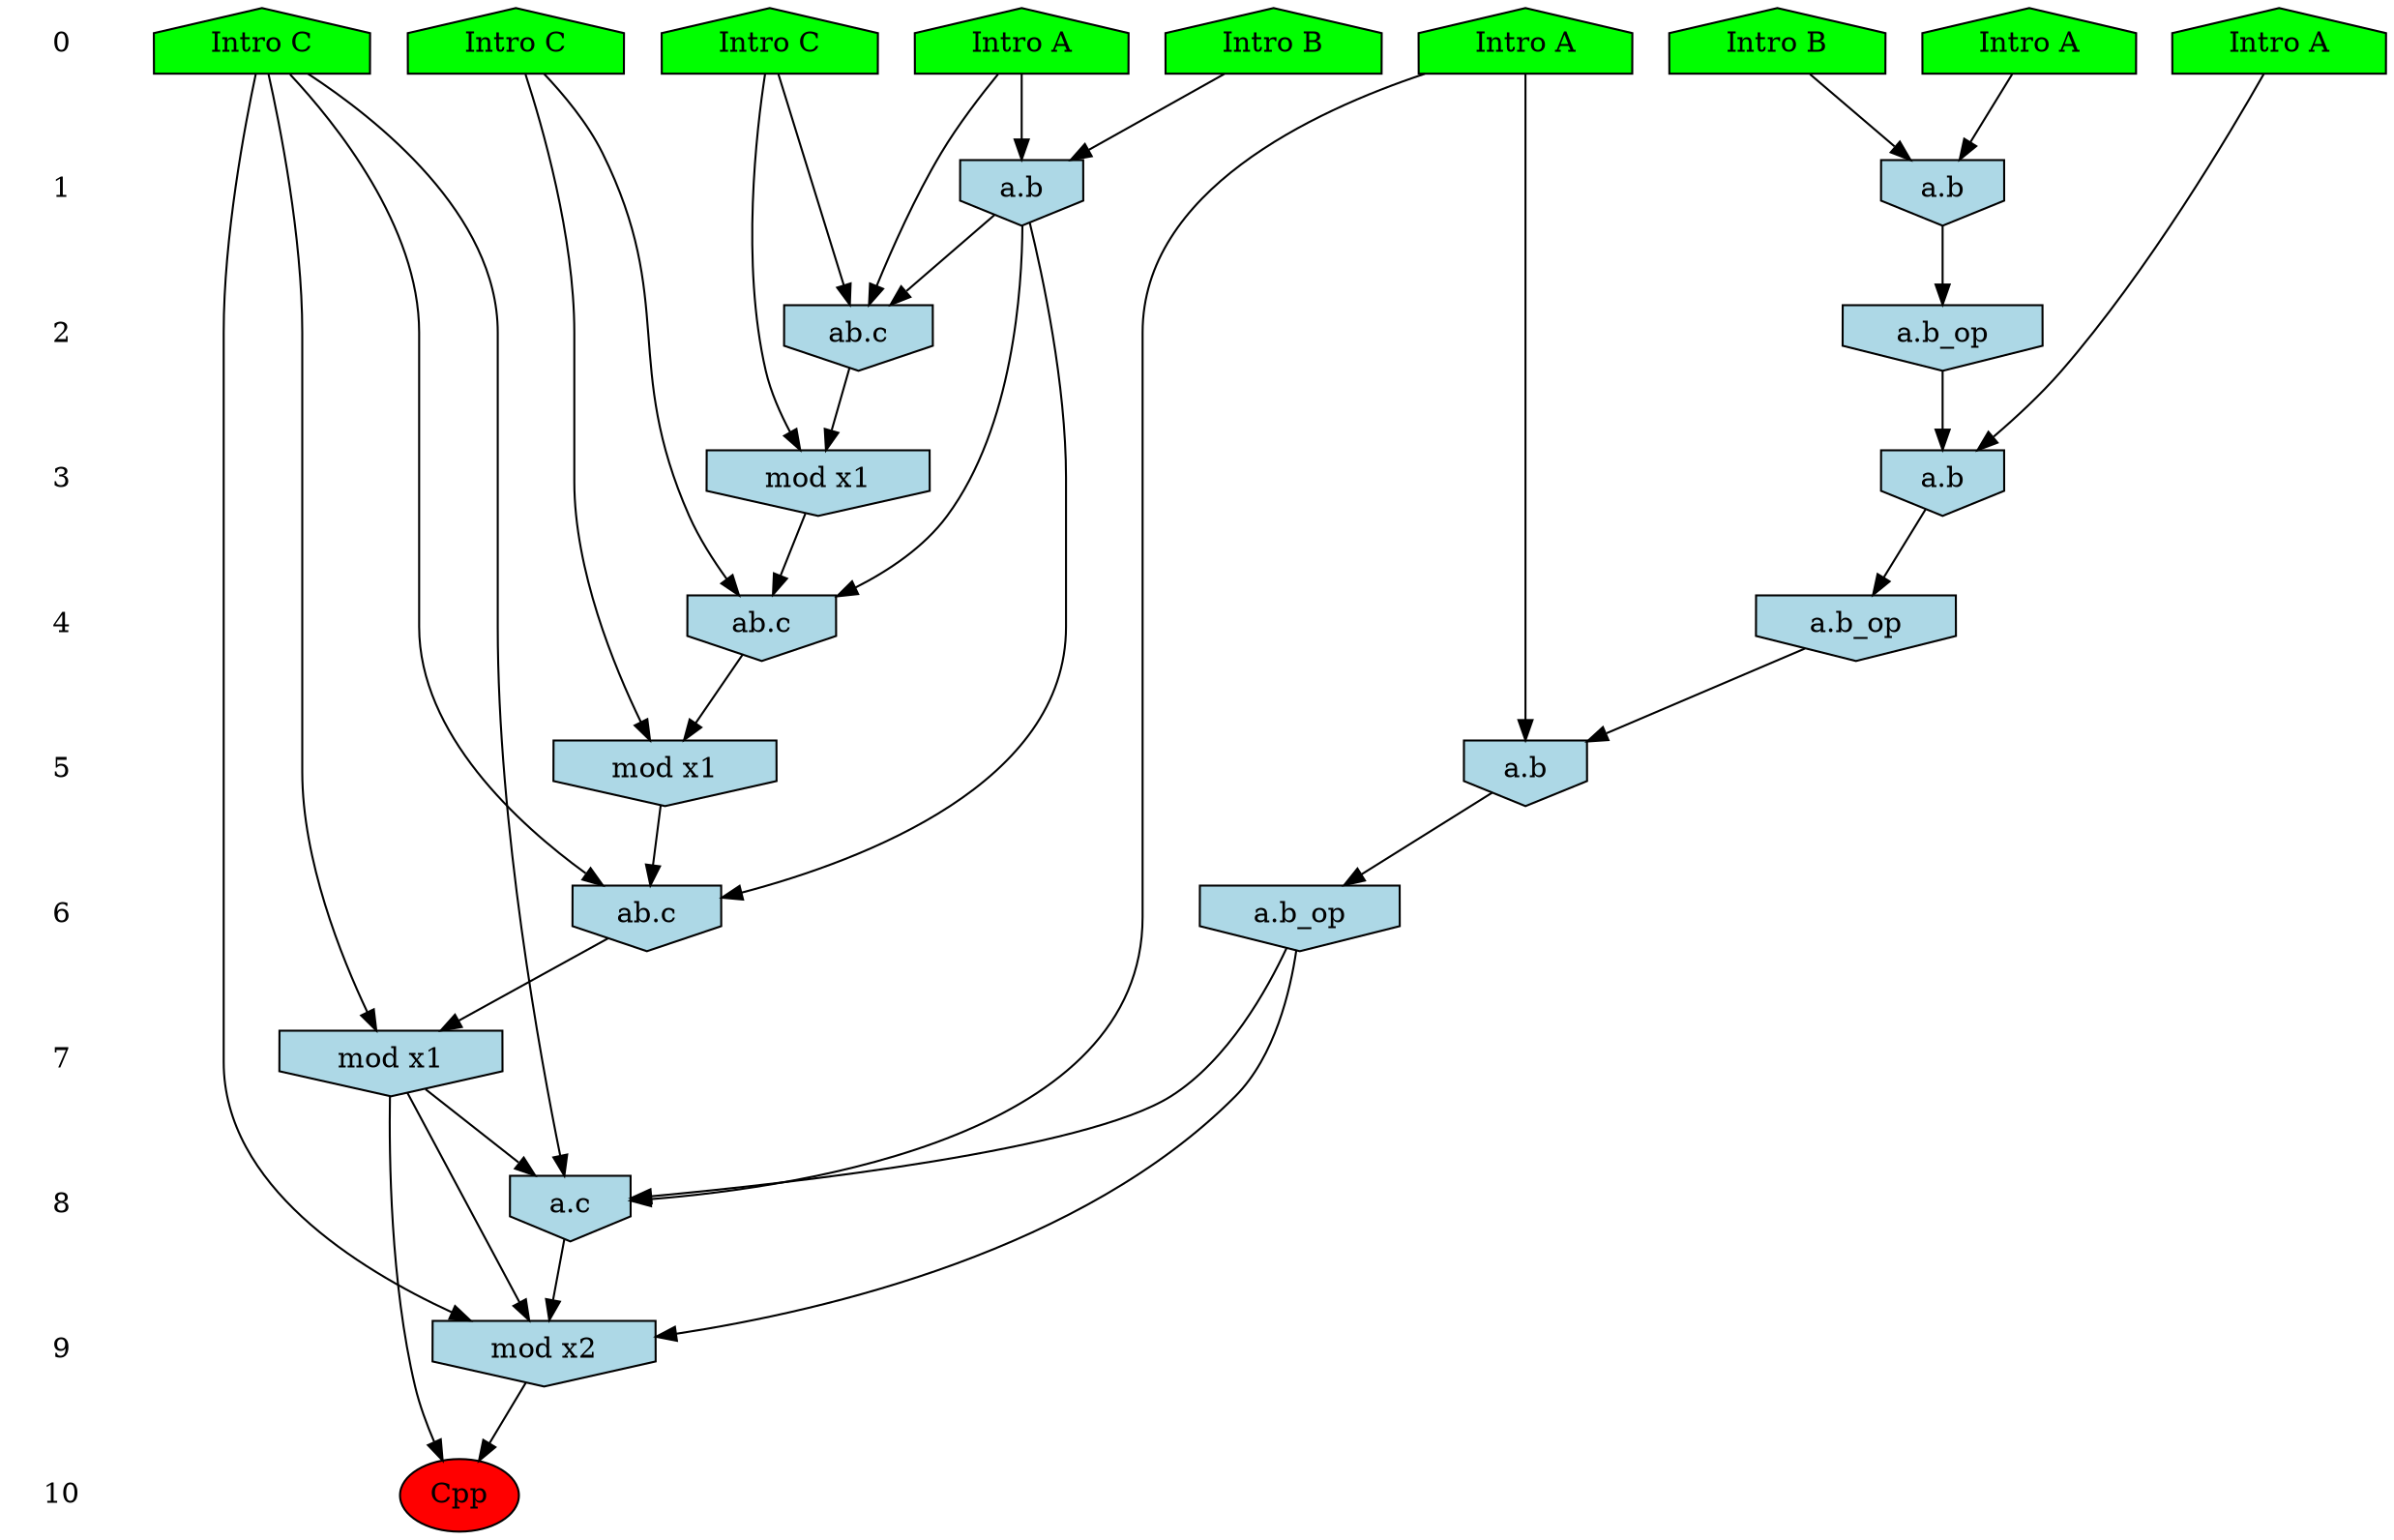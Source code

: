 /* Compression of 1 causal flows obtained in average at 2.046101E+01 t.u */
/* Compressed causal flows were: [3802] */
digraph G{
 ranksep=.5 ; 
{ rank = same ; "0" [shape=plaintext] ; node_1 [label ="Intro A", shape=house, style=filled, fillcolor=green] ;
node_2 [label ="Intro A", shape=house, style=filled, fillcolor=green] ;
node_3 [label ="Intro B", shape=house, style=filled, fillcolor=green] ;
node_4 [label ="Intro A", shape=house, style=filled, fillcolor=green] ;
node_5 [label ="Intro B", shape=house, style=filled, fillcolor=green] ;
node_6 [label ="Intro A", shape=house, style=filled, fillcolor=green] ;
node_7 [label ="Intro C", shape=house, style=filled, fillcolor=green] ;
node_8 [label ="Intro C", shape=house, style=filled, fillcolor=green] ;
node_9 [label ="Intro C", shape=house, style=filled, fillcolor=green] ;
}
{ rank = same ; "1" [shape=plaintext] ; node_10 [label="a.b", shape=invhouse, style=filled, fillcolor = lightblue] ;
node_16 [label="a.b", shape=invhouse, style=filled, fillcolor = lightblue] ;
}
{ rank = same ; "2" [shape=plaintext] ; node_11 [label="a.b_op", shape=invhouse, style=filled, fillcolor = lightblue] ;
node_17 [label="ab.c", shape=invhouse, style=filled, fillcolor = lightblue] ;
}
{ rank = same ; "3" [shape=plaintext] ; node_12 [label="a.b", shape=invhouse, style=filled, fillcolor = lightblue] ;
node_18 [label="mod x1", shape=invhouse, style=filled, fillcolor = lightblue] ;
}
{ rank = same ; "4" [shape=plaintext] ; node_13 [label="a.b_op", shape=invhouse, style=filled, fillcolor = lightblue] ;
node_19 [label="ab.c", shape=invhouse, style=filled, fillcolor = lightblue] ;
}
{ rank = same ; "5" [shape=plaintext] ; node_14 [label="a.b", shape=invhouse, style=filled, fillcolor = lightblue] ;
node_20 [label="mod x1", shape=invhouse, style=filled, fillcolor = lightblue] ;
}
{ rank = same ; "6" [shape=plaintext] ; node_15 [label="a.b_op", shape=invhouse, style=filled, fillcolor = lightblue] ;
node_21 [label="ab.c", shape=invhouse, style=filled, fillcolor = lightblue] ;
}
{ rank = same ; "7" [shape=plaintext] ; node_22 [label="mod x1", shape=invhouse, style=filled, fillcolor = lightblue] ;
}
{ rank = same ; "8" [shape=plaintext] ; node_23 [label="a.c", shape=invhouse, style=filled, fillcolor = lightblue] ;
}
{ rank = same ; "9" [shape=plaintext] ; node_24 [label="mod x2", shape=invhouse, style=filled, fillcolor = lightblue] ;
}
{ rank = same ; "10" [shape=plaintext] ; node_25 [label ="Cpp", style=filled, fillcolor=red] ;
}
"0" -> "1" [style="invis"]; 
"1" -> "2" [style="invis"]; 
"2" -> "3" [style="invis"]; 
"3" -> "4" [style="invis"]; 
"4" -> "5" [style="invis"]; 
"5" -> "6" [style="invis"]; 
"6" -> "7" [style="invis"]; 
"7" -> "8" [style="invis"]; 
"8" -> "9" [style="invis"]; 
"9" -> "10" [style="invis"]; 
node_1 -> node_10
node_3 -> node_10
node_10 -> node_11
node_2 -> node_12
node_11 -> node_12
node_12 -> node_13
node_6 -> node_14
node_13 -> node_14
node_14 -> node_15
node_4 -> node_16
node_5 -> node_16
node_4 -> node_17
node_9 -> node_17
node_16 -> node_17
node_9 -> node_18
node_17 -> node_18
node_7 -> node_19
node_16 -> node_19
node_18 -> node_19
node_7 -> node_20
node_19 -> node_20
node_8 -> node_21
node_16 -> node_21
node_20 -> node_21
node_8 -> node_22
node_21 -> node_22
node_6 -> node_23
node_8 -> node_23
node_15 -> node_23
node_22 -> node_23
node_8 -> node_24
node_15 -> node_24
node_22 -> node_24
node_23 -> node_24
node_22 -> node_25
node_24 -> node_25
}
/*
 Dot generation time: 0.000117
*/